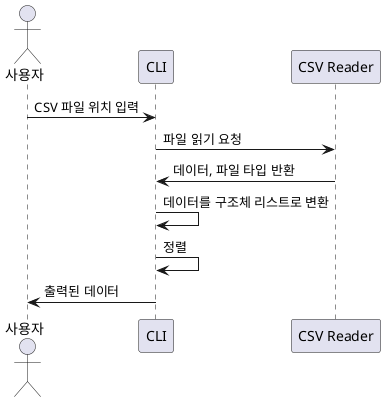 @startuml
actor 사용자
participant "CLI" as CLI
participant "CSV Reader" as Reader

사용자 -> CLI: CSV 파일 위치 입력
CLI -> Reader : 파일 읽기 요청
Reader -> CLI  : 데이터, 파일 타입 반환

CLI -> CLI : 데이터를 구조체 리스트로 변환
CLI -> CLI : 정렬

CLI -> 사용자: 출력된 데이터
@enduml
